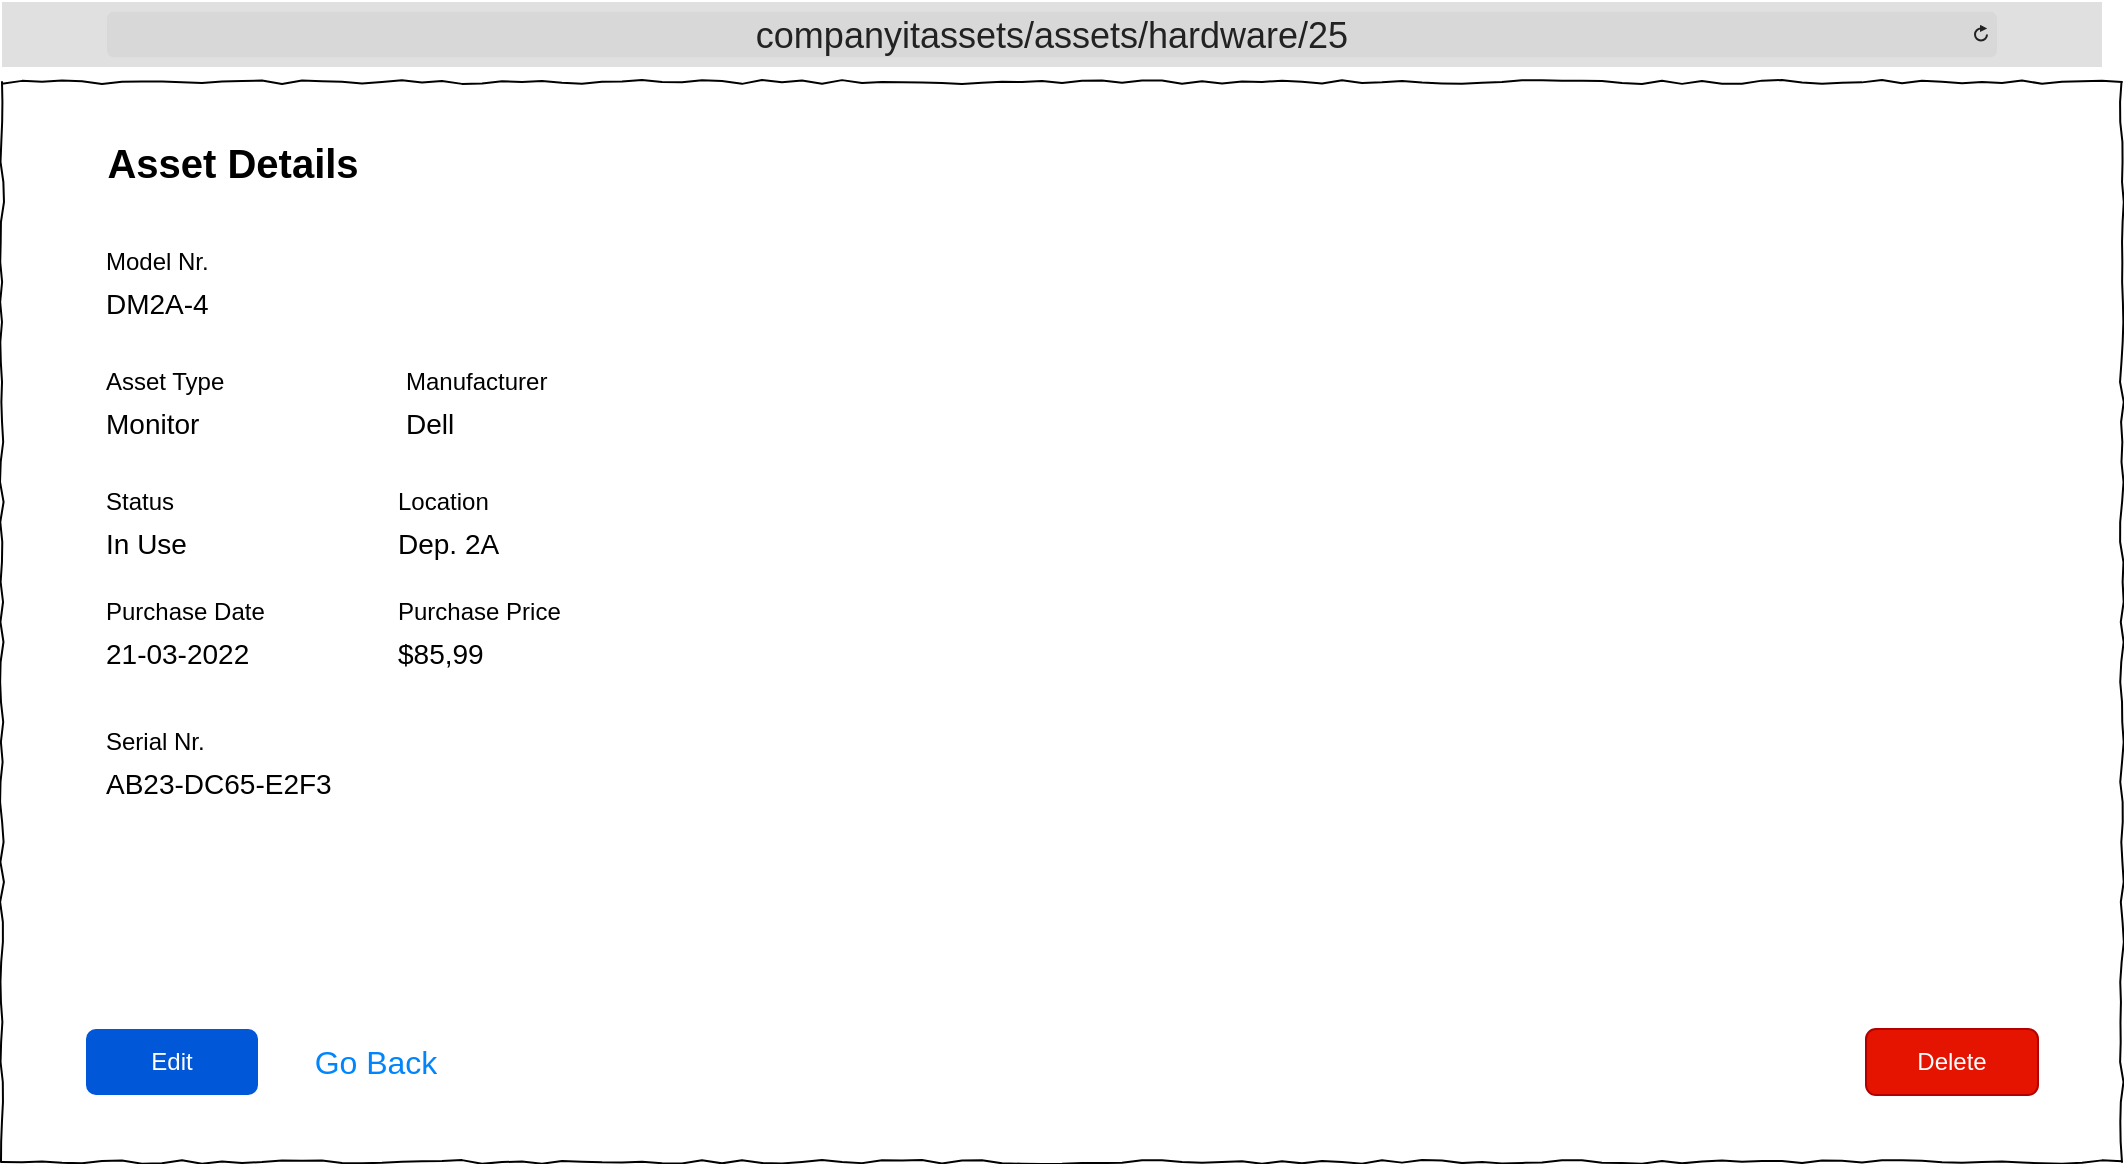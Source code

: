 <mxfile version="26.0.10">
  <diagram name="Page-1" id="03018318-947c-dd8e-b7a3-06fadd420f32">
    <mxGraphModel dx="1140" dy="722" grid="1" gridSize="10" guides="1" tooltips="1" connect="1" arrows="1" fold="1" page="1" pageScale="1" pageWidth="1100" pageHeight="850" background="none" math="0" shadow="0">
      <root>
        <mxCell id="0" />
        <mxCell id="1" parent="0" />
        <mxCell id="677b7b8949515195-1" value="" style="whiteSpace=wrap;html=1;rounded=0;shadow=0;labelBackgroundColor=none;strokeColor=#000000;strokeWidth=1;fillColor=none;fontFamily=Verdana;fontSize=12;fontColor=#000000;align=center;comic=1;" parent="1" vertex="1">
          <mxGeometry x="20" y="40" width="1060" height="540" as="geometry" />
        </mxCell>
        <mxCell id="q4BZEvWAXVgxHDnkbYNj-131" value="Edit" style="rounded=1;fillColor=#0057D8;strokeColor=none;html=1;whiteSpace=wrap;fontColor=#ffffff;align=center;verticalAlign=middle;fontStyle=0;fontSize=12;sketch=0;" parent="1" vertex="1">
          <mxGeometry x="62" y="513.5" width="86" height="33" as="geometry" />
        </mxCell>
        <mxCell id="zX-MKMj06BqSPDNbv460-1" value="&lt;font style=&quot;font-size: 18px;&quot;&gt;companyitassets/assets/hardware/25&lt;/font&gt;" style="html=1;strokeWidth=1;shadow=0;dashed=0;shape=mxgraph.ios7ui.url;fillColor=#e0e0e0;strokeColor=#c0c0c0;buttonText=;strokeColor2=#222222;fontColor=#222222;fontSize=8;spacingTop=2;align=center;whiteSpace=wrap;" parent="1" vertex="1">
          <mxGeometry x="20" width="1050" height="32.5" as="geometry" />
        </mxCell>
        <mxCell id="qXXK7IakLX90gNUS_IdI-1" value="&lt;font style=&quot;font-size: 20px;&quot;&gt;Asset Details&lt;/font&gt;" style="text;strokeColor=none;fillColor=none;html=1;fontSize=24;fontStyle=1;verticalAlign=middle;align=center;" parent="1" vertex="1">
          <mxGeometry x="50" y="60" width="170" height="40" as="geometry" />
        </mxCell>
        <UserObject label="Asset Type" placeholders="1" name="Variable" id="qXXK7IakLX90gNUS_IdI-4">
          <mxCell style="text;html=1;strokeColor=none;fillColor=none;align=left;verticalAlign=middle;whiteSpace=wrap;overflow=hidden;" parent="1" vertex="1">
            <mxGeometry x="70" y="180" width="70" height="20" as="geometry" />
          </mxCell>
        </UserObject>
        <UserObject label="&lt;font style=&quot;font-size: 14px;&quot;&gt;Monitor&lt;/font&gt;" placeholders="1" name="Variable" id="qXXK7IakLX90gNUS_IdI-5">
          <mxCell style="text;html=1;strokeColor=none;fillColor=none;align=left;verticalAlign=middle;whiteSpace=wrap;overflow=hidden;" parent="1" vertex="1">
            <mxGeometry x="70" y="200" width="110" height="20" as="geometry" />
          </mxCell>
        </UserObject>
        <UserObject label="Manufacturer" placeholders="1" name="Variable" id="qXXK7IakLX90gNUS_IdI-6">
          <mxCell style="text;html=1;strokeColor=none;fillColor=none;align=left;verticalAlign=middle;whiteSpace=wrap;overflow=hidden;" parent="1" vertex="1">
            <mxGeometry x="220" y="180" width="90" height="20" as="geometry" />
          </mxCell>
        </UserObject>
        <UserObject label="&lt;font style=&quot;font-size: 14px;&quot;&gt;Dell&lt;/font&gt;" placeholders="1" name="Variable" id="qXXK7IakLX90gNUS_IdI-7">
          <mxCell style="text;html=1;strokeColor=none;fillColor=none;align=left;verticalAlign=middle;whiteSpace=wrap;overflow=hidden;" parent="1" vertex="1">
            <mxGeometry x="220" y="200" width="110" height="20" as="geometry" />
          </mxCell>
        </UserObject>
        <UserObject label="&lt;font style=&quot;font-size: 14px;&quot;&gt;DM2A-4&lt;/font&gt;" placeholders="1" name="Variable" id="qXXK7IakLX90gNUS_IdI-8">
          <mxCell style="text;html=1;strokeColor=none;fillColor=none;align=left;verticalAlign=middle;whiteSpace=wrap;overflow=hidden;" parent="1" vertex="1">
            <mxGeometry x="70" y="140" width="110" height="20" as="geometry" />
          </mxCell>
        </UserObject>
        <UserObject label="Model Nr." placeholders="1" name="Variable" id="qXXK7IakLX90gNUS_IdI-9">
          <mxCell style="text;html=1;strokeColor=none;fillColor=none;align=left;verticalAlign=middle;whiteSpace=wrap;overflow=hidden;" parent="1" vertex="1">
            <mxGeometry x="70" y="120" width="90" height="20" as="geometry" />
          </mxCell>
        </UserObject>
        <UserObject label="Status" placeholders="1" name="Variable" id="qXXK7IakLX90gNUS_IdI-10">
          <mxCell style="text;html=1;strokeColor=none;fillColor=none;align=left;verticalAlign=middle;whiteSpace=wrap;overflow=hidden;" parent="1" vertex="1">
            <mxGeometry x="70" y="240" width="90" height="20" as="geometry" />
          </mxCell>
        </UserObject>
        <UserObject label="&lt;font style=&quot;font-size: 14px;&quot;&gt;In Use&lt;/font&gt;" placeholders="1" name="Variable" id="qXXK7IakLX90gNUS_IdI-11">
          <mxCell style="text;html=1;strokeColor=none;fillColor=none;align=left;verticalAlign=middle;whiteSpace=wrap;overflow=hidden;" parent="1" vertex="1">
            <mxGeometry x="70" y="260" width="110" height="20" as="geometry" />
          </mxCell>
        </UserObject>
        <UserObject label="&lt;font style=&quot;font-size: 14px;&quot;&gt;Dep. 2A&lt;/font&gt;" placeholders="1" name="Variable" id="qXXK7IakLX90gNUS_IdI-12">
          <mxCell style="text;html=1;strokeColor=none;fillColor=none;align=left;verticalAlign=middle;whiteSpace=wrap;overflow=hidden;" parent="1" vertex="1">
            <mxGeometry x="216" y="260" width="110" height="20" as="geometry" />
          </mxCell>
        </UserObject>
        <UserObject label="Location" placeholders="1" name="Variable" id="qXXK7IakLX90gNUS_IdI-13">
          <mxCell style="text;html=1;strokeColor=none;fillColor=none;align=left;verticalAlign=middle;whiteSpace=wrap;overflow=hidden;" parent="1" vertex="1">
            <mxGeometry x="216" y="240" width="90" height="20" as="geometry" />
          </mxCell>
        </UserObject>
        <UserObject label="Purchase Date" placeholders="1" name="Variable" id="qXXK7IakLX90gNUS_IdI-14">
          <mxCell style="text;html=1;strokeColor=none;fillColor=none;align=left;verticalAlign=middle;whiteSpace=wrap;overflow=hidden;" parent="1" vertex="1">
            <mxGeometry x="70" y="295" width="90" height="20" as="geometry" />
          </mxCell>
        </UserObject>
        <UserObject label="&lt;span style=&quot;font-size: 14px;&quot;&gt;21-03-2022&lt;/span&gt;" placeholders="1" name="Variable" id="qXXK7IakLX90gNUS_IdI-15">
          <mxCell style="text;html=1;strokeColor=none;fillColor=none;align=left;verticalAlign=middle;whiteSpace=wrap;overflow=hidden;" parent="1" vertex="1">
            <mxGeometry x="70" y="315" width="110" height="20" as="geometry" />
          </mxCell>
        </UserObject>
        <UserObject label="Purchase Price" placeholders="1" name="Variable" id="qXXK7IakLX90gNUS_IdI-16">
          <mxCell style="text;html=1;strokeColor=none;fillColor=none;align=left;verticalAlign=middle;whiteSpace=wrap;overflow=hidden;" parent="1" vertex="1">
            <mxGeometry x="216" y="295" width="90" height="20" as="geometry" />
          </mxCell>
        </UserObject>
        <UserObject label="&lt;span style=&quot;font-size: 14px;&quot;&gt;$85,99&lt;/span&gt;" placeholders="1" name="Variable" id="qXXK7IakLX90gNUS_IdI-17">
          <mxCell style="text;html=1;strokeColor=none;fillColor=none;align=left;verticalAlign=middle;whiteSpace=wrap;overflow=hidden;" parent="1" vertex="1">
            <mxGeometry x="216" y="315" width="110" height="20" as="geometry" />
          </mxCell>
        </UserObject>
        <mxCell id="qXXK7IakLX90gNUS_IdI-18" value="Go Back" style="html=1;shadow=0;dashed=0;shape=mxgraph.bootstrap.rrect;rSize=5;strokeColor=none;strokeWidth=1;fillColor=none;fontColor=#0085FC;whiteSpace=wrap;align=center;verticalAlign=middle;spacingLeft=0;fontStyle=0;fontSize=16;spacing=5;" parent="1" vertex="1">
          <mxGeometry x="172" y="510" width="70" height="40" as="geometry" />
        </mxCell>
        <mxCell id="qXXK7IakLX90gNUS_IdI-19" value="Delete" style="rounded=1;fillColor=#e51400;strokeColor=#B20000;html=1;whiteSpace=wrap;fontColor=#ffffff;align=center;verticalAlign=middle;fontStyle=0;fontSize=12;sketch=0;" parent="1" vertex="1">
          <mxGeometry x="952" y="513.5" width="86" height="33" as="geometry" />
        </mxCell>
        <UserObject label="Serial Nr." placeholders="1" name="Variable" id="10XDzdRVasA_GGK3fKtw-1">
          <mxCell style="text;html=1;strokeColor=none;fillColor=none;align=left;verticalAlign=middle;whiteSpace=wrap;overflow=hidden;" vertex="1" parent="1">
            <mxGeometry x="70" y="360" width="90" height="20" as="geometry" />
          </mxCell>
        </UserObject>
        <UserObject label="&lt;span style=&quot;font-size: 14px;&quot;&gt;AB23-DC65-E2F3&lt;/span&gt;" placeholders="1" name="Variable" id="10XDzdRVasA_GGK3fKtw-2">
          <mxCell style="text;html=1;strokeColor=none;fillColor=none;align=left;verticalAlign=middle;whiteSpace=wrap;overflow=hidden;" vertex="1" parent="1">
            <mxGeometry x="70" y="380" width="160" height="20" as="geometry" />
          </mxCell>
        </UserObject>
      </root>
    </mxGraphModel>
  </diagram>
</mxfile>
